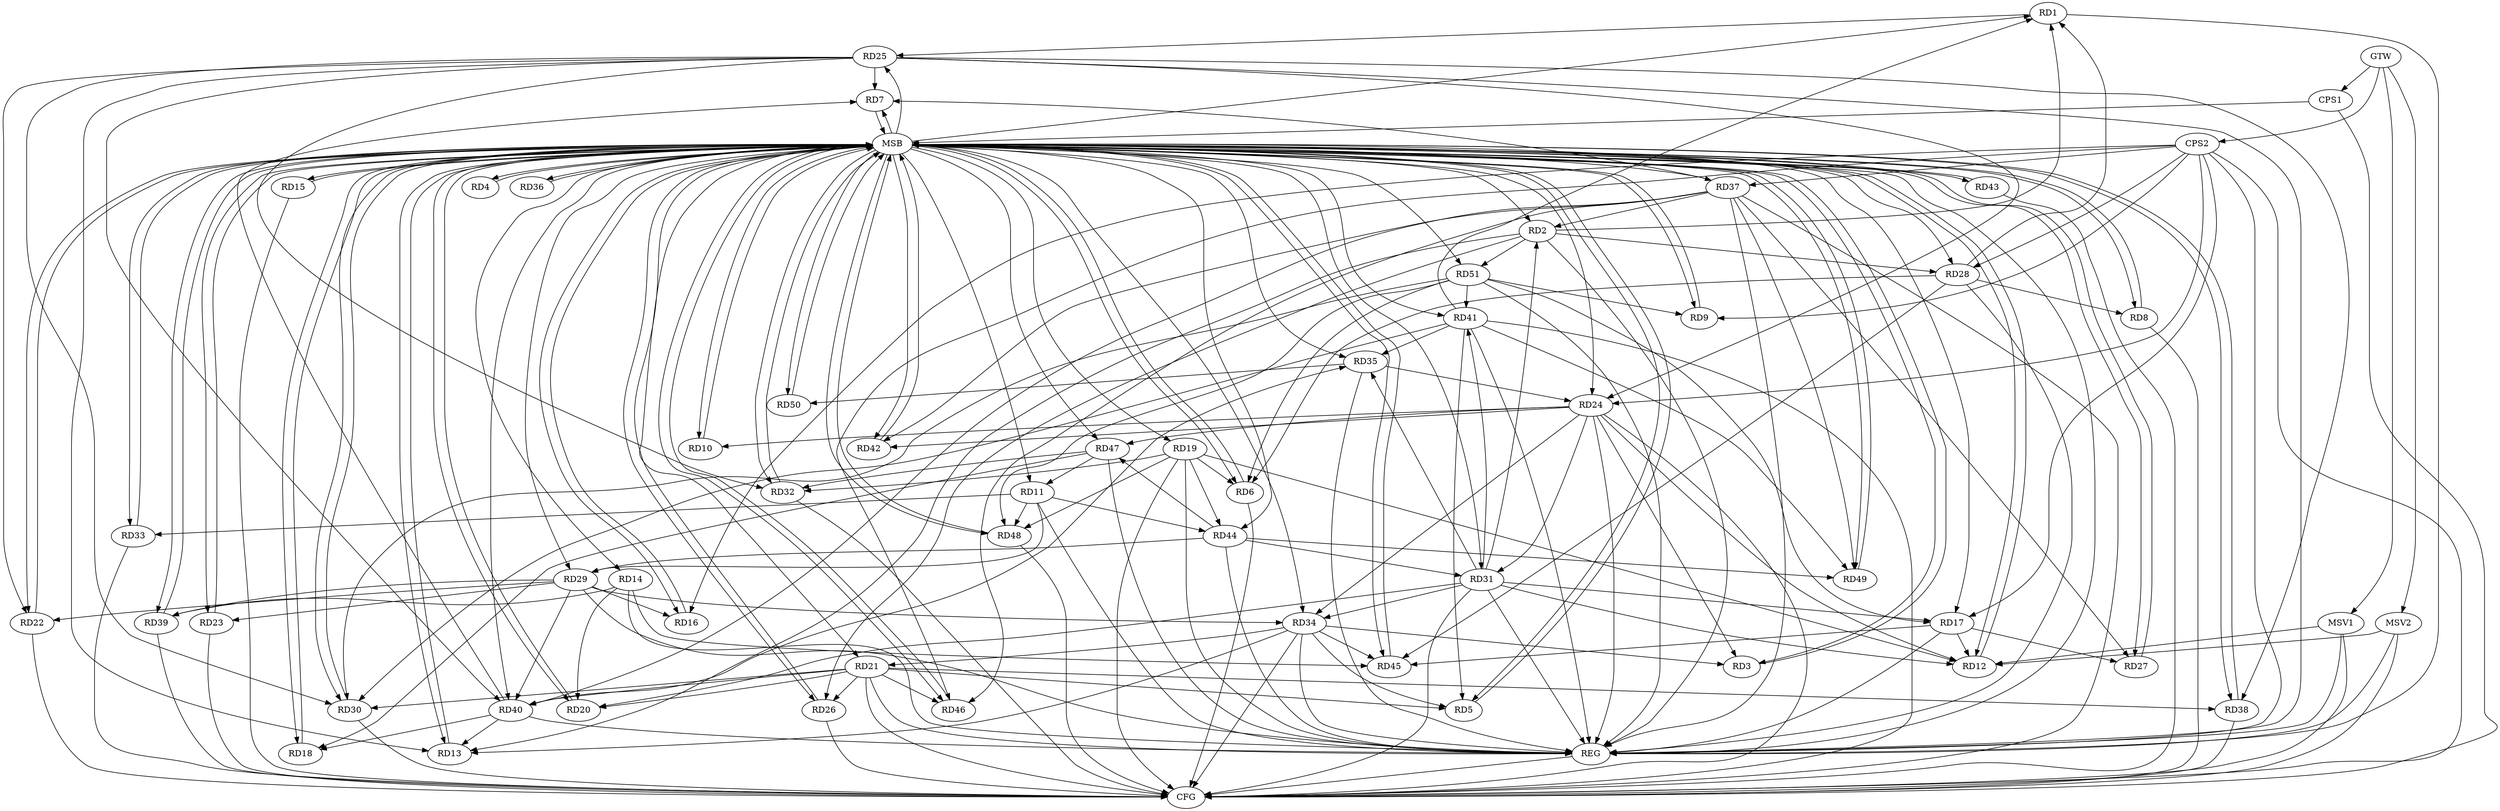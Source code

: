 strict digraph G {
  RD1 [ label="RD1" ];
  RD2 [ label="RD2" ];
  RD3 [ label="RD3" ];
  RD4 [ label="RD4" ];
  RD5 [ label="RD5" ];
  RD6 [ label="RD6" ];
  RD7 [ label="RD7" ];
  RD8 [ label="RD8" ];
  RD9 [ label="RD9" ];
  RD10 [ label="RD10" ];
  RD11 [ label="RD11" ];
  RD12 [ label="RD12" ];
  RD13 [ label="RD13" ];
  RD14 [ label="RD14" ];
  RD15 [ label="RD15" ];
  RD16 [ label="RD16" ];
  RD17 [ label="RD17" ];
  RD18 [ label="RD18" ];
  RD19 [ label="RD19" ];
  RD20 [ label="RD20" ];
  RD21 [ label="RD21" ];
  RD22 [ label="RD22" ];
  RD23 [ label="RD23" ];
  RD24 [ label="RD24" ];
  RD25 [ label="RD25" ];
  RD26 [ label="RD26" ];
  RD27 [ label="RD27" ];
  RD28 [ label="RD28" ];
  RD29 [ label="RD29" ];
  RD30 [ label="RD30" ];
  RD31 [ label="RD31" ];
  RD32 [ label="RD32" ];
  RD33 [ label="RD33" ];
  RD34 [ label="RD34" ];
  RD35 [ label="RD35" ];
  RD36 [ label="RD36" ];
  RD37 [ label="RD37" ];
  RD38 [ label="RD38" ];
  RD39 [ label="RD39" ];
  RD40 [ label="RD40" ];
  RD41 [ label="RD41" ];
  RD42 [ label="RD42" ];
  RD43 [ label="RD43" ];
  RD44 [ label="RD44" ];
  RD45 [ label="RD45" ];
  RD46 [ label="RD46" ];
  RD47 [ label="RD47" ];
  RD48 [ label="RD48" ];
  RD49 [ label="RD49" ];
  RD50 [ label="RD50" ];
  RD51 [ label="RD51" ];
  CPS1 [ label="CPS1" ];
  CPS2 [ label="CPS2" ];
  GTW [ label="GTW" ];
  REG [ label="REG" ];
  MSB [ label="MSB" ];
  CFG [ label="CFG" ];
  MSV1 [ label="MSV1" ];
  MSV2 [ label="MSV2" ];
  RD2 -> RD1;
  RD1 -> RD25;
  RD28 -> RD1;
  RD41 -> RD1;
  RD2 -> RD13;
  RD2 -> RD26;
  RD2 -> RD28;
  RD31 -> RD2;
  RD37 -> RD2;
  RD2 -> RD51;
  RD24 -> RD3;
  RD34 -> RD3;
  RD21 -> RD5;
  RD34 -> RD5;
  RD41 -> RD5;
  RD19 -> RD6;
  RD28 -> RD6;
  RD51 -> RD6;
  RD25 -> RD7;
  RD37 -> RD7;
  RD40 -> RD7;
  RD28 -> RD8;
  RD51 -> RD9;
  RD24 -> RD10;
  RD11 -> RD29;
  RD11 -> RD33;
  RD11 -> RD44;
  RD47 -> RD11;
  RD11 -> RD48;
  RD17 -> RD12;
  RD19 -> RD12;
  RD24 -> RD12;
  RD31 -> RD12;
  RD25 -> RD13;
  RD34 -> RD13;
  RD40 -> RD13;
  RD14 -> RD20;
  RD14 -> RD39;
  RD14 -> RD45;
  RD29 -> RD16;
  RD17 -> RD27;
  RD31 -> RD17;
  RD17 -> RD45;
  RD51 -> RD17;
  RD40 -> RD18;
  RD47 -> RD18;
  RD19 -> RD32;
  RD19 -> RD44;
  RD19 -> RD48;
  RD21 -> RD20;
  RD31 -> RD20;
  RD21 -> RD26;
  RD21 -> RD30;
  RD34 -> RD21;
  RD21 -> RD38;
  RD21 -> RD40;
  RD21 -> RD46;
  RD25 -> RD22;
  RD29 -> RD22;
  RD29 -> RD23;
  RD25 -> RD24;
  RD24 -> RD31;
  RD24 -> RD34;
  RD35 -> RD24;
  RD24 -> RD42;
  RD24 -> RD47;
  RD25 -> RD30;
  RD25 -> RD32;
  RD25 -> RD38;
  RD25 -> RD40;
  RD37 -> RD27;
  RD28 -> RD45;
  RD29 -> RD34;
  RD29 -> RD39;
  RD29 -> RD40;
  RD44 -> RD29;
  RD41 -> RD30;
  RD51 -> RD30;
  RD31 -> RD34;
  RD31 -> RD35;
  RD31 -> RD41;
  RD44 -> RD31;
  RD47 -> RD32;
  RD34 -> RD45;
  RD40 -> RD35;
  RD41 -> RD35;
  RD35 -> RD50;
  RD37 -> RD40;
  RD37 -> RD42;
  RD37 -> RD46;
  RD37 -> RD49;
  RD41 -> RD49;
  RD51 -> RD41;
  RD44 -> RD47;
  RD44 -> RD49;
  RD51 -> RD48;
  CPS2 -> RD17;
  CPS2 -> RD28;
  CPS2 -> RD24;
  CPS2 -> RD9;
  CPS2 -> RD37;
  CPS2 -> RD16;
  CPS2 -> RD46;
  GTW -> CPS1;
  GTW -> CPS2;
  RD1 -> REG;
  RD2 -> REG;
  RD11 -> REG;
  RD14 -> REG;
  RD17 -> REG;
  RD19 -> REG;
  RD21 -> REG;
  RD24 -> REG;
  RD25 -> REG;
  RD28 -> REG;
  RD29 -> REG;
  RD31 -> REG;
  RD34 -> REG;
  RD35 -> REG;
  RD37 -> REG;
  RD40 -> REG;
  RD41 -> REG;
  RD44 -> REG;
  RD47 -> REG;
  RD51 -> REG;
  CPS2 -> REG;
  RD3 -> MSB;
  MSB -> RD14;
  MSB -> RD15;
  MSB -> RD17;
  MSB -> RD22;
  MSB -> RD31;
  MSB -> RD36;
  MSB -> RD48;
  MSB -> RD49;
  MSB -> RD50;
  MSB -> RD51;
  MSB -> REG;
  RD4 -> MSB;
  MSB -> RD6;
  MSB -> RD7;
  MSB -> RD11;
  MSB -> RD23;
  MSB -> RD27;
  MSB -> RD29;
  MSB -> RD39;
  MSB -> RD46;
  RD5 -> MSB;
  MSB -> RD9;
  MSB -> RD19;
  MSB -> RD28;
  MSB -> RD44;
  RD6 -> MSB;
  MSB -> RD8;
  MSB -> RD13;
  MSB -> RD16;
  MSB -> RD21;
  MSB -> RD34;
  MSB -> RD45;
  RD7 -> MSB;
  MSB -> RD24;
  MSB -> RD25;
  MSB -> RD30;
  RD8 -> MSB;
  MSB -> RD41;
  RD9 -> MSB;
  MSB -> RD20;
  MSB -> RD40;
  RD10 -> MSB;
  MSB -> RD43;
  RD12 -> MSB;
  MSB -> RD26;
  RD13 -> MSB;
  MSB -> RD10;
  MSB -> RD12;
  RD15 -> MSB;
  MSB -> RD2;
  MSB -> RD18;
  MSB -> RD47;
  RD16 -> MSB;
  MSB -> RD3;
  MSB -> RD42;
  RD18 -> MSB;
  MSB -> RD4;
  RD20 -> MSB;
  MSB -> RD35;
  MSB -> RD38;
  RD22 -> MSB;
  MSB -> RD1;
  RD23 -> MSB;
  RD26 -> MSB;
  RD27 -> MSB;
  MSB -> RD5;
  RD30 -> MSB;
  RD32 -> MSB;
  MSB -> RD33;
  MSB -> RD37;
  RD33 -> MSB;
  RD36 -> MSB;
  MSB -> RD32;
  RD38 -> MSB;
  RD39 -> MSB;
  RD42 -> MSB;
  RD43 -> MSB;
  RD45 -> MSB;
  RD46 -> MSB;
  RD48 -> MSB;
  RD49 -> MSB;
  RD50 -> MSB;
  CPS1 -> MSB;
  RD19 -> CFG;
  RD34 -> CFG;
  CPS1 -> CFG;
  RD15 -> CFG;
  RD38 -> CFG;
  RD23 -> CFG;
  RD8 -> CFG;
  RD39 -> CFG;
  RD43 -> CFG;
  RD31 -> CFG;
  CPS2 -> CFG;
  RD30 -> CFG;
  RD33 -> CFG;
  RD22 -> CFG;
  RD24 -> CFG;
  RD6 -> CFG;
  RD48 -> CFG;
  RD37 -> CFG;
  RD21 -> CFG;
  RD41 -> CFG;
  RD32 -> CFG;
  RD26 -> CFG;
  REG -> CFG;
  MSV1 -> RD12;
  MSV2 -> RD12;
  GTW -> MSV1;
  MSV1 -> REG;
  MSV1 -> CFG;
  GTW -> MSV2;
  MSV2 -> REG;
  MSV2 -> CFG;
}

